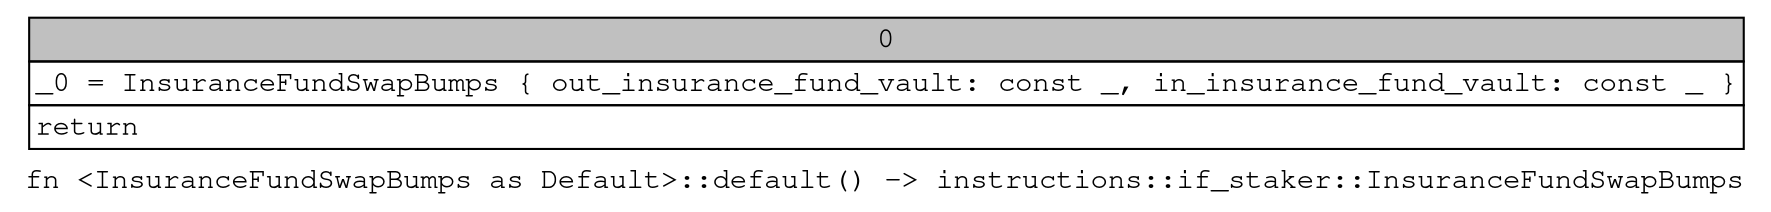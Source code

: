digraph Mir_0_9004 {
    graph [fontname="Courier, monospace"];
    node [fontname="Courier, monospace"];
    edge [fontname="Courier, monospace"];
    label=<fn &lt;InsuranceFundSwapBumps as Default&gt;::default() -&gt; instructions::if_staker::InsuranceFundSwapBumps<br align="left"/>>;
    bb0__0_9004 [shape="none", label=<<table border="0" cellborder="1" cellspacing="0"><tr><td bgcolor="gray" align="center" colspan="1">0</td></tr><tr><td align="left" balign="left">_0 = InsuranceFundSwapBumps { out_insurance_fund_vault: const _, in_insurance_fund_vault: const _ }<br/></td></tr><tr><td align="left">return</td></tr></table>>];
}
